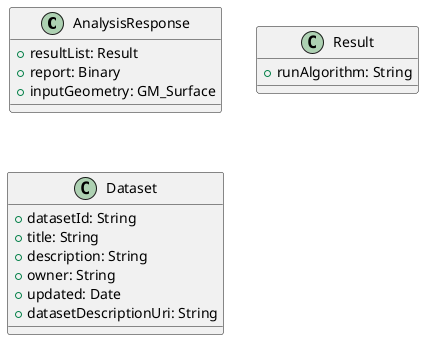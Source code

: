 
@startuml AnalysisResponse

class AnalysisResponse {
    +resultList: Result
    +report: Binary
    +inputGeometry: GM_Surface
   
}

class Result {
    +runAlgorithm: String
}

class Dataset {
    +datasetId: String
    +title: String
    +description: String
    +owner: String
    +updated: Date
    +datasetDescriptionUri: String
}

@enduml